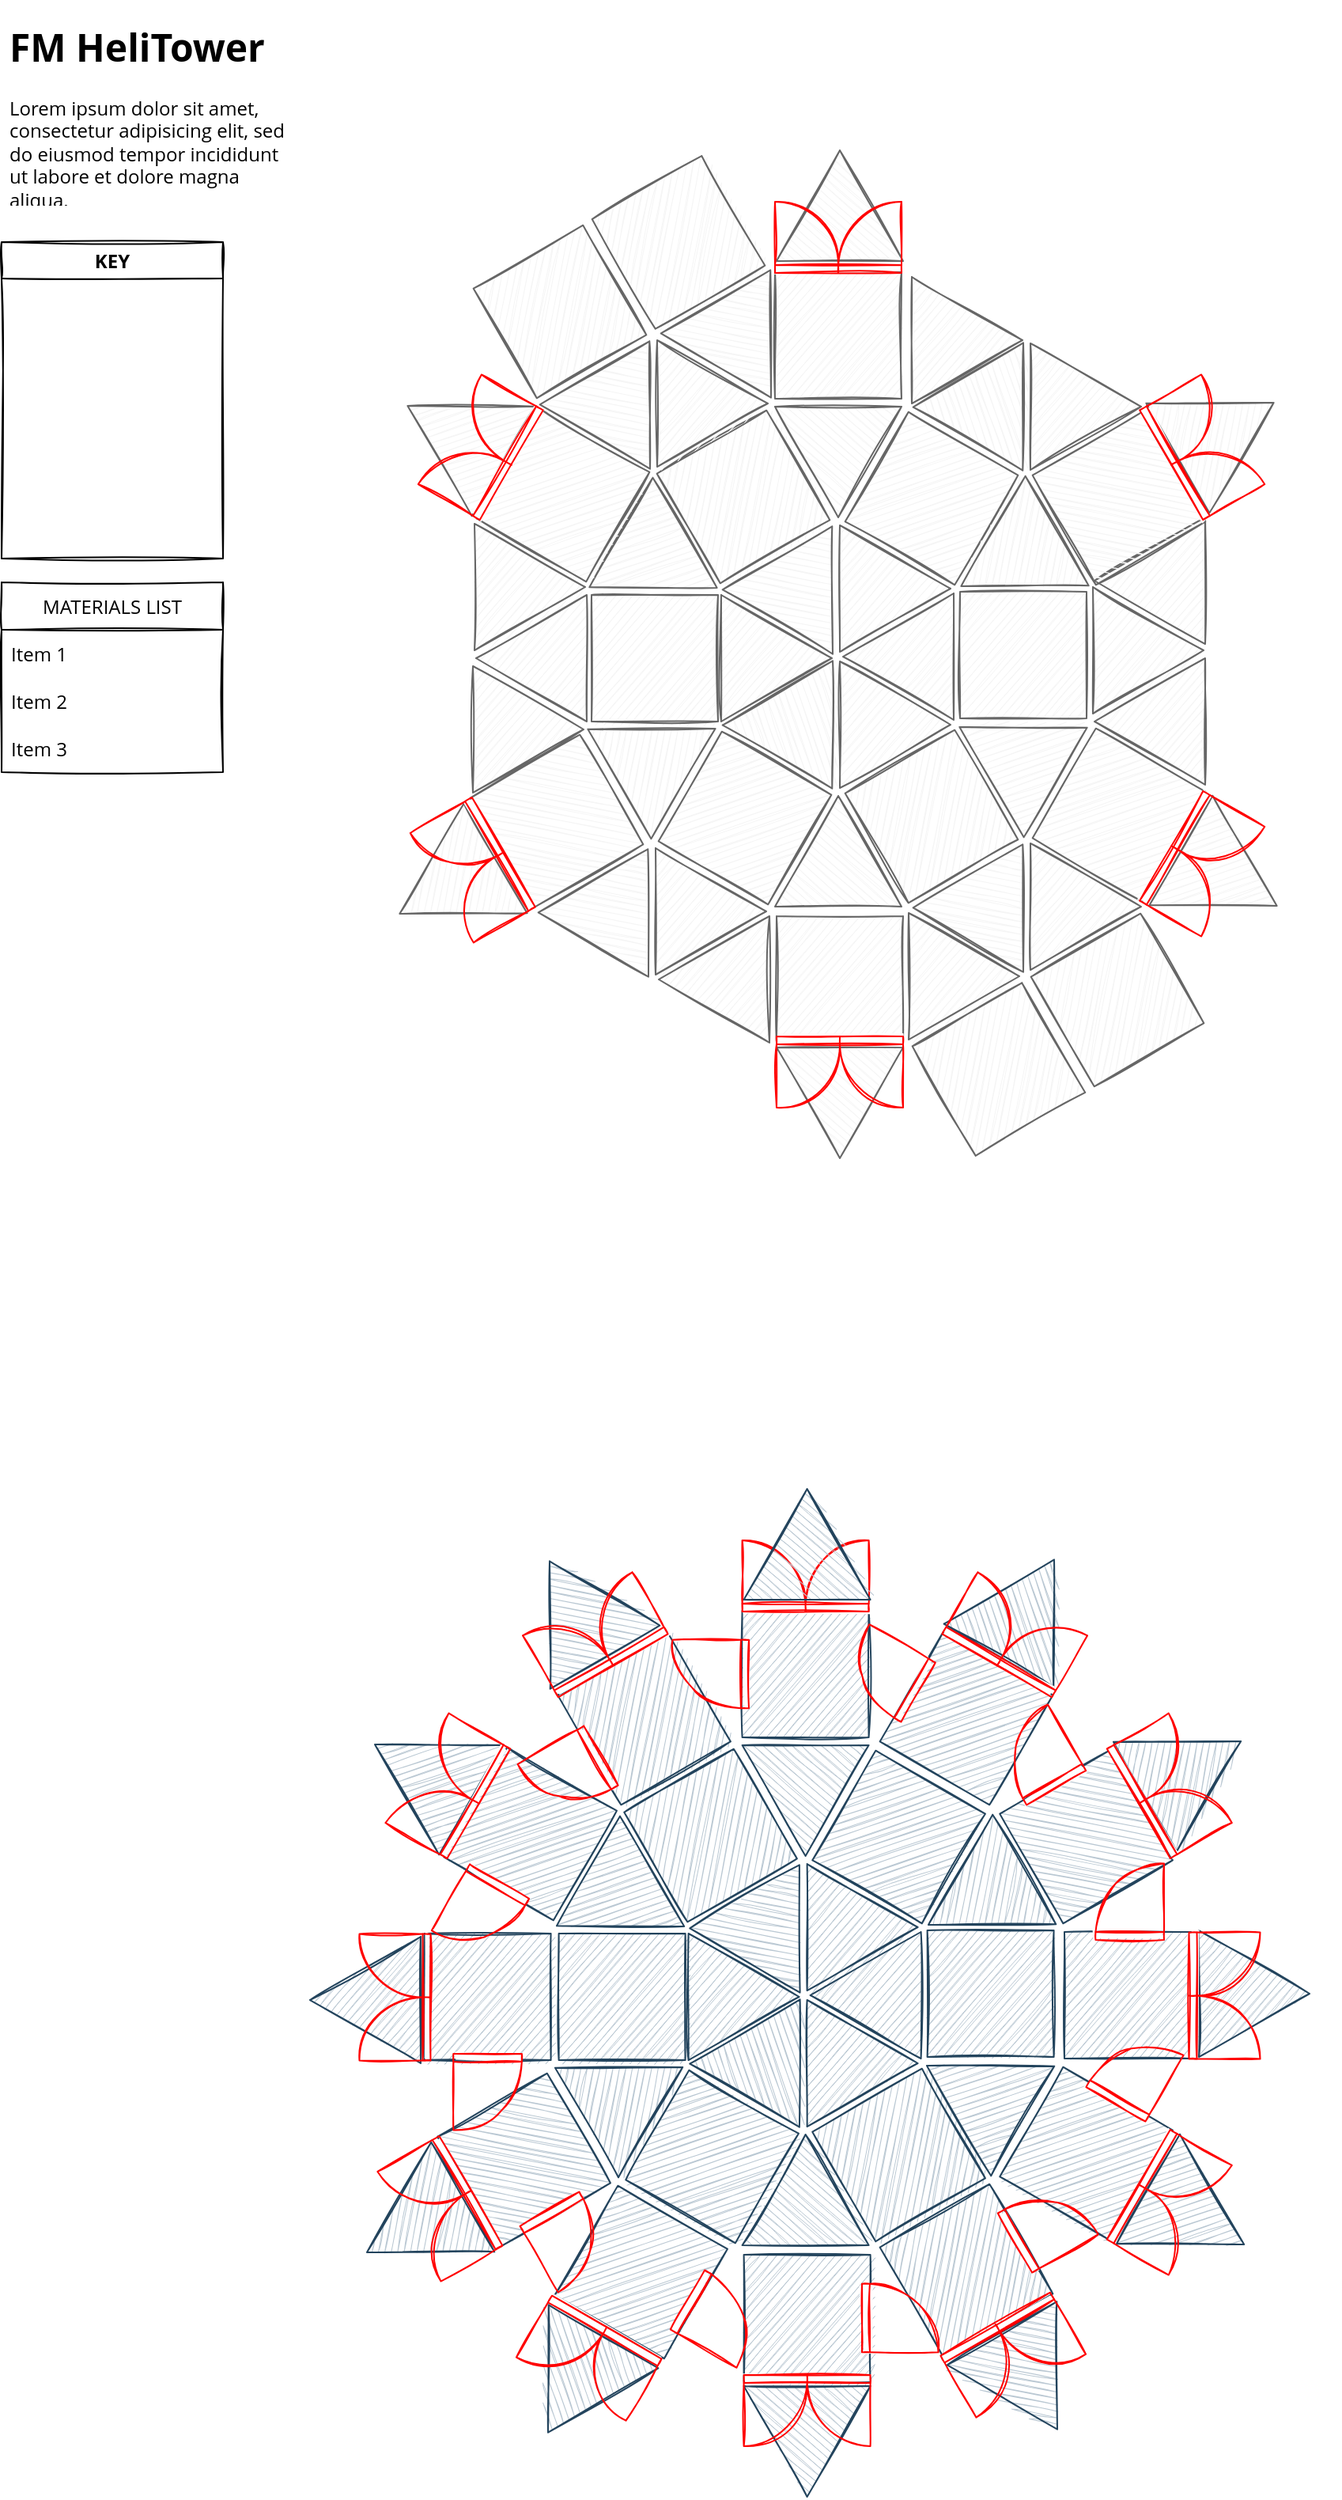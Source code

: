 <mxfile version="15.9.4" type="github">
  <diagram id="TTCX6_-geniZRcMNhM9k" name="Page-1">
    <mxGraphModel dx="1475" dy="827" grid="1" gridSize="10" guides="1" tooltips="1" connect="1" arrows="1" fold="1" page="1" pageScale="1" pageWidth="1100" pageHeight="850" math="0" shadow="0">
      <root>
        <mxCell id="0" />
        <mxCell id="1" parent="0" />
        <mxCell id="VQnZYBjSF4eU1Xg8U7Mv-1" value="" style="whiteSpace=wrap;html=1;aspect=fixed;sketch=1;fillColor=#f5f5f5;strokeColor=#666666;fontColor=#333333;" vertex="1" parent="1">
          <mxGeometry x="393" y="386" width="80" height="80" as="geometry" />
        </mxCell>
        <mxCell id="VQnZYBjSF4eU1Xg8U7Mv-2" value="" style="triangle;whiteSpace=wrap;html=1;sketch=1;fillColor=#f5f5f5;fontColor=#333333;strokeColor=#666666;rotation=60;" vertex="1" parent="1">
          <mxGeometry x="493" y="353" width="70" height="80" as="geometry" />
        </mxCell>
        <mxCell id="VQnZYBjSF4eU1Xg8U7Mv-3" value="" style="triangle;whiteSpace=wrap;html=1;sketch=1;fillColor=#f5f5f5;fontColor=#333333;strokeColor=#666666;rotation=0;" vertex="1" parent="1">
          <mxGeometry x="475" y="386" width="70" height="80" as="geometry" />
        </mxCell>
        <mxCell id="VQnZYBjSF4eU1Xg8U7Mv-4" value="" style="triangle;whiteSpace=wrap;html=1;sketch=1;fillColor=#f5f5f5;fontColor=#333333;strokeColor=#666666;rotation=-60;" vertex="1" parent="1">
          <mxGeometry x="493" y="418" width="70" height="80" as="geometry" />
        </mxCell>
        <mxCell id="VQnZYBjSF4eU1Xg8U7Mv-5" value="" style="triangle;whiteSpace=wrap;html=1;sketch=1;fillColor=#f5f5f5;fontColor=#333333;strokeColor=#666666;rotation=0;" vertex="1" parent="1">
          <mxGeometry x="550" y="428" width="70" height="80" as="geometry" />
        </mxCell>
        <mxCell id="VQnZYBjSF4eU1Xg8U7Mv-6" value="" style="triangle;whiteSpace=wrap;html=1;sketch=1;fillColor=#f5f5f5;fontColor=#333333;strokeColor=#666666;rotation=0;" vertex="1" parent="1">
          <mxGeometry x="550" y="342" width="70" height="80" as="geometry" />
        </mxCell>
        <mxCell id="VQnZYBjSF4eU1Xg8U7Mv-7" value="" style="triangle;whiteSpace=wrap;html=1;sketch=1;fillColor=#f5f5f5;fontColor=#333333;strokeColor=#666666;rotation=-180;" vertex="1" parent="1">
          <mxGeometry x="552" y="385" width="70" height="80" as="geometry" />
        </mxCell>
        <mxCell id="VQnZYBjSF4eU1Xg8U7Mv-8" value="" style="whiteSpace=wrap;html=1;aspect=fixed;sketch=1;fillColor=#f5f5f5;strokeColor=#666666;fontColor=#333333;" vertex="1" parent="1">
          <mxGeometry x="626" y="384" width="80" height="80" as="geometry" />
        </mxCell>
        <mxCell id="VQnZYBjSF4eU1Xg8U7Mv-9" value="" style="whiteSpace=wrap;html=1;aspect=fixed;sketch=1;fillColor=#f5f5f5;strokeColor=#666666;fontColor=#333333;rotation=30;" vertex="1" parent="1">
          <mxGeometry x="450" y="487" width="80" height="80" as="geometry" />
        </mxCell>
        <mxCell id="VQnZYBjSF4eU1Xg8U7Mv-10" value="" style="whiteSpace=wrap;html=1;aspect=fixed;sketch=1;fillColor=#f5f5f5;strokeColor=#666666;fontColor=#333333;rotation=30;" vertex="1" parent="1">
          <mxGeometry x="568" y="285" width="80" height="80" as="geometry" />
        </mxCell>
        <mxCell id="VQnZYBjSF4eU1Xg8U7Mv-11" value="" style="whiteSpace=wrap;html=1;aspect=fixed;sketch=1;fillColor=#f5f5f5;strokeColor=#666666;fontColor=#333333;rotation=-30;" vertex="1" parent="1">
          <mxGeometry x="568" y="486" width="80" height="80" as="geometry" />
        </mxCell>
        <mxCell id="VQnZYBjSF4eU1Xg8U7Mv-12" value="" style="whiteSpace=wrap;html=1;aspect=fixed;sketch=1;fillColor=#f5f5f5;strokeColor=#666666;fontColor=#333333;rotation=-30;" vertex="1" parent="1">
          <mxGeometry x="449" y="284" width="80" height="80" as="geometry" />
        </mxCell>
        <mxCell id="VQnZYBjSF4eU1Xg8U7Mv-13" value="" style="triangle;whiteSpace=wrap;html=1;sketch=1;fillColor=#f5f5f5;fontColor=#333333;strokeColor=#666666;rotation=-90;" vertex="1" parent="1">
          <mxGeometry x="514" y="508" width="70" height="80" as="geometry" />
        </mxCell>
        <mxCell id="VQnZYBjSF4eU1Xg8U7Mv-14" value="" style="triangle;whiteSpace=wrap;html=1;sketch=1;fillColor=#f5f5f5;fontColor=#333333;strokeColor=#666666;rotation=90;" vertex="1" parent="1">
          <mxGeometry x="514" y="262" width="70" height="80" as="geometry" />
        </mxCell>
        <mxCell id="VQnZYBjSF4eU1Xg8U7Mv-15" value="" style="triangle;whiteSpace=wrap;html=1;sketch=1;fillColor=#f5f5f5;fontColor=#333333;strokeColor=#666666;rotation=-150;" vertex="1" parent="1">
          <mxGeometry x="621" y="447" width="70" height="80" as="geometry" />
        </mxCell>
        <mxCell id="VQnZYBjSF4eU1Xg8U7Mv-16" value="" style="triangle;whiteSpace=wrap;html=1;sketch=1;fillColor=#f5f5f5;fontColor=#333333;strokeColor=#666666;rotation=-30;" vertex="1" parent="1">
          <mxGeometry x="406" y="448" width="70" height="80" as="geometry" />
        </mxCell>
        <mxCell id="VQnZYBjSF4eU1Xg8U7Mv-17" value="" style="triangle;whiteSpace=wrap;html=1;sketch=1;fillColor=#f5f5f5;fontColor=#333333;strokeColor=#666666;rotation=30;" vertex="1" parent="1">
          <mxGeometry x="407" y="324" width="70" height="80" as="geometry" />
        </mxCell>
        <mxCell id="VQnZYBjSF4eU1Xg8U7Mv-18" value="" style="triangle;whiteSpace=wrap;html=1;sketch=1;fillColor=#f5f5f5;fontColor=#333333;strokeColor=#666666;rotation=150;" vertex="1" parent="1">
          <mxGeometry x="622" y="323" width="70" height="80" as="geometry" />
        </mxCell>
        <mxCell id="VQnZYBjSF4eU1Xg8U7Mv-19" value="&lt;h1&gt;&lt;font face=&quot;Open Sans&quot;&gt;FM HeliTower&lt;/font&gt;&lt;/h1&gt;&lt;p&gt;&lt;font face=&quot;Open Sans&quot; data-font-src=&quot;https://fonts.googleapis.com/css?family=Open+Sans&quot;&gt;Lorem ipsum dolor sit amet, consectetur adipisicing elit, sed do eiusmod tempor incididunt ut labore et dolore magna aliqua.&lt;/font&gt;&lt;/p&gt;" style="text;html=1;strokeColor=none;fillColor=none;spacing=5;spacingTop=-20;whiteSpace=wrap;overflow=hidden;rounded=0;sketch=1;" vertex="1" parent="1">
          <mxGeometry x="20" y="20" width="190" height="120" as="geometry" />
        </mxCell>
        <mxCell id="VQnZYBjSF4eU1Xg8U7Mv-20" value="" style="triangle;whiteSpace=wrap;html=1;sketch=1;fillColor=#f5f5f5;fontColor=#333333;strokeColor=#666666;rotation=0;" vertex="1" parent="1">
          <mxGeometry x="595.5" y="185" width="70" height="80" as="geometry" />
        </mxCell>
        <mxCell id="VQnZYBjSF4eU1Xg8U7Mv-21" value="" style="triangle;whiteSpace=wrap;html=1;sketch=1;fillColor=#f5f5f5;fontColor=#333333;strokeColor=#666666;rotation=-60;" vertex="1" parent="1">
          <mxGeometry x="613.5" y="217" width="70" height="80" as="geometry" />
        </mxCell>
        <mxCell id="VQnZYBjSF4eU1Xg8U7Mv-22" value="" style="triangle;whiteSpace=wrap;html=1;sketch=1;fillColor=#f5f5f5;fontColor=#333333;strokeColor=#666666;rotation=0;" vertex="1" parent="1">
          <mxGeometry x="670.5" y="227" width="70" height="80" as="geometry" />
        </mxCell>
        <mxCell id="VQnZYBjSF4eU1Xg8U7Mv-23" value="" style="triangle;whiteSpace=wrap;html=1;sketch=1;fillColor=#f5f5f5;fontColor=#333333;strokeColor=#666666;rotation=60;" vertex="1" parent="1">
          <mxGeometry x="376.5" y="557" width="70" height="80" as="geometry" />
        </mxCell>
        <mxCell id="VQnZYBjSF4eU1Xg8U7Mv-24" value="" style="triangle;whiteSpace=wrap;html=1;sketch=1;fillColor=#f5f5f5;fontColor=#333333;strokeColor=#666666;rotation=0;" vertex="1" parent="1">
          <mxGeometry x="433.5" y="546" width="70" height="80" as="geometry" />
        </mxCell>
        <mxCell id="VQnZYBjSF4eU1Xg8U7Mv-25" value="" style="triangle;whiteSpace=wrap;html=1;sketch=1;fillColor=#f5f5f5;fontColor=#333333;strokeColor=#666666;rotation=-180;" vertex="1" parent="1">
          <mxGeometry x="435.5" y="589" width="70" height="80" as="geometry" />
        </mxCell>
        <mxCell id="VQnZYBjSF4eU1Xg8U7Mv-27" value="" style="triangle;whiteSpace=wrap;html=1;sketch=1;fillColor=#f5f5f5;fontColor=#333333;strokeColor=#666666;rotation=0;" vertex="1" parent="1">
          <mxGeometry x="319" y="341" width="70" height="80" as="geometry" />
        </mxCell>
        <mxCell id="VQnZYBjSF4eU1Xg8U7Mv-28" value="" style="triangle;whiteSpace=wrap;html=1;sketch=1;fillColor=#f5f5f5;fontColor=#333333;strokeColor=#666666;rotation=-180;" vertex="1" parent="1">
          <mxGeometry x="320" y="386" width="70" height="80" as="geometry" />
        </mxCell>
        <mxCell id="VQnZYBjSF4eU1Xg8U7Mv-29" value="" style="triangle;whiteSpace=wrap;html=1;sketch=1;fillColor=#f5f5f5;fontColor=#333333;strokeColor=#666666;rotation=0;" vertex="1" parent="1">
          <mxGeometry x="318" y="431" width="70" height="80" as="geometry" />
        </mxCell>
        <mxCell id="VQnZYBjSF4eU1Xg8U7Mv-30" value="" style="triangle;whiteSpace=wrap;html=1;sketch=1;fillColor=#f5f5f5;fontColor=#333333;strokeColor=#666666;rotation=0;" vertex="1" parent="1">
          <mxGeometry x="710" y="381" width="70" height="80" as="geometry" />
        </mxCell>
        <mxCell id="VQnZYBjSF4eU1Xg8U7Mv-31" value="" style="triangle;whiteSpace=wrap;html=1;sketch=1;fillColor=#f5f5f5;fontColor=#333333;strokeColor=#666666;rotation=-180;" vertex="1" parent="1">
          <mxGeometry x="711" y="426" width="70" height="80" as="geometry" />
        </mxCell>
        <mxCell id="VQnZYBjSF4eU1Xg8U7Mv-32" value="" style="triangle;whiteSpace=wrap;html=1;sketch=1;fillColor=#f5f5f5;fontColor=#333333;strokeColor=#666666;rotation=-180;" vertex="1" parent="1">
          <mxGeometry x="711" y="337" width="70" height="80" as="geometry" />
        </mxCell>
        <mxCell id="VQnZYBjSF4eU1Xg8U7Mv-33" value="" style="triangle;whiteSpace=wrap;html=1;sketch=1;fillColor=#f5f5f5;fontColor=#333333;strokeColor=#666666;rotation=60;" vertex="1" parent="1">
          <mxGeometry x="377.5" y="236" width="70" height="80" as="geometry" />
        </mxCell>
        <mxCell id="VQnZYBjSF4eU1Xg8U7Mv-34" value="" style="triangle;whiteSpace=wrap;html=1;sketch=1;fillColor=#f5f5f5;fontColor=#333333;strokeColor=#666666;rotation=0;" vertex="1" parent="1">
          <mxGeometry x="434.5" y="225" width="70" height="80" as="geometry" />
        </mxCell>
        <mxCell id="VQnZYBjSF4eU1Xg8U7Mv-35" value="" style="triangle;whiteSpace=wrap;html=1;sketch=1;fillColor=#f5f5f5;fontColor=#333333;strokeColor=#666666;rotation=60;" vertex="1" parent="1">
          <mxGeometry x="613.5" y="554" width="70" height="80" as="geometry" />
        </mxCell>
        <mxCell id="VQnZYBjSF4eU1Xg8U7Mv-36" value="" style="triangle;whiteSpace=wrap;html=1;sketch=1;fillColor=#f5f5f5;fontColor=#333333;strokeColor=#666666;rotation=0;" vertex="1" parent="1">
          <mxGeometry x="670.5" y="543" width="70" height="80" as="geometry" />
        </mxCell>
        <mxCell id="VQnZYBjSF4eU1Xg8U7Mv-37" value="" style="triangle;whiteSpace=wrap;html=1;sketch=1;fillColor=#f5f5f5;fontColor=#333333;strokeColor=#666666;rotation=0;" vertex="1" parent="1">
          <mxGeometry x="593.5" y="587" width="70" height="80" as="geometry" />
        </mxCell>
        <mxCell id="VQnZYBjSF4eU1Xg8U7Mv-38" value="" style="triangle;whiteSpace=wrap;html=1;sketch=1;fillColor=#f5f5f5;fontColor=#333333;strokeColor=#666666;rotation=60;" vertex="1" parent="1">
          <mxGeometry x="454" y="191" width="70" height="80" as="geometry" />
        </mxCell>
        <mxCell id="VQnZYBjSF4eU1Xg8U7Mv-39" value="" style="whiteSpace=wrap;html=1;aspect=fixed;sketch=1;fillColor=#f5f5f5;strokeColor=#666666;fontColor=#333333;rotation=0;" vertex="1" parent="1">
          <mxGeometry x="510" y="589" width="80" height="80" as="geometry" />
        </mxCell>
        <mxCell id="VQnZYBjSF4eU1Xg8U7Mv-40" value="" style="whiteSpace=wrap;html=1;aspect=fixed;sketch=1;fillColor=#f5f5f5;strokeColor=#666666;fontColor=#333333;rotation=0;" vertex="1" parent="1">
          <mxGeometry x="509" y="182" width="80" height="80" as="geometry" />
        </mxCell>
        <mxCell id="VQnZYBjSF4eU1Xg8U7Mv-41" value="" style="whiteSpace=wrap;html=1;aspect=fixed;sketch=1;fillColor=#f5f5f5;strokeColor=#666666;fontColor=#333333;rotation=30;" vertex="1" parent="1">
          <mxGeometry x="335" y="283" width="80" height="80" as="geometry" />
        </mxCell>
        <mxCell id="VQnZYBjSF4eU1Xg8U7Mv-42" value="" style="whiteSpace=wrap;html=1;aspect=fixed;sketch=1;fillColor=#f5f5f5;strokeColor=#666666;fontColor=#333333;rotation=30;" vertex="1" parent="1">
          <mxGeometry x="686.5" y="485" width="80" height="80" as="geometry" />
        </mxCell>
        <mxCell id="VQnZYBjSF4eU1Xg8U7Mv-43" value="" style="whiteSpace=wrap;html=1;aspect=fixed;sketch=1;fillColor=#f5f5f5;strokeColor=#666666;fontColor=#333333;rotation=60;" vertex="1" parent="1">
          <mxGeometry x="331" y="489" width="80" height="80" as="geometry" />
        </mxCell>
        <mxCell id="VQnZYBjSF4eU1Xg8U7Mv-44" value="" style="whiteSpace=wrap;html=1;aspect=fixed;sketch=1;fillColor=#f5f5f5;strokeColor=#666666;fontColor=#333333;rotation=60;" vertex="1" parent="1">
          <mxGeometry x="686.5" y="285" width="80" height="80" as="geometry" />
        </mxCell>
        <mxCell id="VQnZYBjSF4eU1Xg8U7Mv-45" value="MATERIALS LIST" style="swimlane;fontStyle=0;childLayout=stackLayout;horizontal=1;startSize=30;horizontalStack=0;resizeParent=1;resizeParentMax=0;resizeLast=0;collapsible=1;marginBottom=0;sketch=1;fontFamily=Open Sans;fontSource=https%3A%2F%2Ffonts.googleapis.com%2Fcss%3Ffamily%3DOpen%2BSans;" vertex="1" parent="1">
          <mxGeometry x="20" y="378" width="140" height="120" as="geometry" />
        </mxCell>
        <mxCell id="VQnZYBjSF4eU1Xg8U7Mv-46" value="Item 1" style="text;strokeColor=none;fillColor=none;align=left;verticalAlign=middle;spacingLeft=4;spacingRight=4;overflow=hidden;points=[[0,0.5],[1,0.5]];portConstraint=eastwest;rotatable=0;sketch=1;fontFamily=Open Sans;fontSource=https%3A%2F%2Ffonts.googleapis.com%2Fcss%3Ffamily%3DOpen%2BSans;" vertex="1" parent="VQnZYBjSF4eU1Xg8U7Mv-45">
          <mxGeometry y="30" width="140" height="30" as="geometry" />
        </mxCell>
        <mxCell id="VQnZYBjSF4eU1Xg8U7Mv-47" value="Item 2" style="text;strokeColor=none;fillColor=none;align=left;verticalAlign=middle;spacingLeft=4;spacingRight=4;overflow=hidden;points=[[0,0.5],[1,0.5]];portConstraint=eastwest;rotatable=0;sketch=1;fontFamily=Open Sans;fontSource=https%3A%2F%2Ffonts.googleapis.com%2Fcss%3Ffamily%3DOpen%2BSans;" vertex="1" parent="VQnZYBjSF4eU1Xg8U7Mv-45">
          <mxGeometry y="60" width="140" height="30" as="geometry" />
        </mxCell>
        <mxCell id="VQnZYBjSF4eU1Xg8U7Mv-48" value="Item 3" style="text;strokeColor=none;fillColor=none;align=left;verticalAlign=middle;spacingLeft=4;spacingRight=4;overflow=hidden;points=[[0,0.5],[1,0.5]];portConstraint=eastwest;rotatable=0;sketch=1;fontFamily=Open Sans;fontSource=https%3A%2F%2Ffonts.googleapis.com%2Fcss%3Ffamily%3DOpen%2BSans;" vertex="1" parent="VQnZYBjSF4eU1Xg8U7Mv-45">
          <mxGeometry y="90" width="140" height="30" as="geometry" />
        </mxCell>
        <mxCell id="VQnZYBjSF4eU1Xg8U7Mv-49" value="KEY" style="swimlane;sketch=1;fontFamily=Open Sans;fontSource=https%3A%2F%2Ffonts.googleapis.com%2Fcss%3Ffamily%3DOpen%2BSans;" vertex="1" parent="1">
          <mxGeometry x="20" y="163" width="140" height="200" as="geometry" />
        </mxCell>
        <mxCell id="VQnZYBjSF4eU1Xg8U7Mv-52" value="" style="group" vertex="1" connectable="0" parent="1">
          <mxGeometry x="251.689" y="513.984" width="105.714" height="108.157" as="geometry" />
        </mxCell>
        <mxCell id="VQnZYBjSF4eU1Xg8U7Mv-26" value="" style="triangle;whiteSpace=wrap;html=1;sketch=1;fillColor=#f5f5f5;fontColor=#333333;strokeColor=#666666;rotation=-210;" vertex="1" parent="VQnZYBjSF4eU1Xg8U7Mv-52">
          <mxGeometry x="15.311" y="16.016" width="70" height="80" as="geometry" />
        </mxCell>
        <mxCell id="VQnZYBjSF4eU1Xg8U7Mv-51" value="" style="verticalLabelPosition=bottom;html=1;verticalAlign=top;align=center;shape=mxgraph.floorplan.doorDouble;aspect=fixed;sketch=1;fontFamily=Open Sans;fontSource=https%3A%2F%2Ffonts.googleapis.com%2Fcss%3Ffamily%3DOpen%2BSans;strokeColor=#FF0000;rotation=60;" vertex="1" parent="VQnZYBjSF4eU1Xg8U7Mv-52">
          <mxGeometry x="27.311" y="24.016" width="80" height="42.5" as="geometry" />
        </mxCell>
        <mxCell id="VQnZYBjSF4eU1Xg8U7Mv-53" value="" style="group;rotation=60;" vertex="1" connectable="0" parent="1">
          <mxGeometry x="256.999" y="231.004" width="105.714" height="108.157" as="geometry" />
        </mxCell>
        <mxCell id="VQnZYBjSF4eU1Xg8U7Mv-54" value="" style="triangle;whiteSpace=wrap;html=1;sketch=1;fillColor=#f5f5f5;fontColor=#333333;strokeColor=#666666;rotation=-150;" vertex="1" parent="VQnZYBjSF4eU1Xg8U7Mv-53">
          <mxGeometry x="15" y="13" width="70" height="80" as="geometry" />
        </mxCell>
        <mxCell id="VQnZYBjSF4eU1Xg8U7Mv-55" value="" style="verticalLabelPosition=bottom;html=1;verticalAlign=top;align=center;shape=mxgraph.floorplan.doorDouble;aspect=fixed;sketch=1;fontFamily=Open Sans;fontSource=https%3A%2F%2Ffonts.googleapis.com%2Fcss%3Ffamily%3DOpen%2BSans;strokeColor=#FF0000;rotation=120;" vertex="1" parent="VQnZYBjSF4eU1Xg8U7Mv-53">
          <mxGeometry x="27" y="41" width="80" height="42.5" as="geometry" />
        </mxCell>
        <mxCell id="VQnZYBjSF4eU1Xg8U7Mv-56" value="" style="group;rotation=-120;" vertex="1" connectable="0" parent="1">
          <mxGeometry x="739.999" y="510.004" width="105.714" height="108.157" as="geometry" />
        </mxCell>
        <mxCell id="VQnZYBjSF4eU1Xg8U7Mv-57" value="" style="triangle;whiteSpace=wrap;html=1;sketch=1;fillColor=#f5f5f5;fontColor=#333333;strokeColor=#666666;rotation=-330;" vertex="1" parent="VQnZYBjSF4eU1Xg8U7Mv-56">
          <mxGeometry x="21" y="15" width="70" height="80" as="geometry" />
        </mxCell>
        <mxCell id="VQnZYBjSF4eU1Xg8U7Mv-58" value="" style="verticalLabelPosition=bottom;html=1;verticalAlign=top;align=center;shape=mxgraph.floorplan.doorDouble;aspect=fixed;sketch=1;fontFamily=Open Sans;fontSource=https%3A%2F%2Ffonts.googleapis.com%2Fcss%3Ffamily%3DOpen%2BSans;strokeColor=#FF0000;rotation=-60;" vertex="1" parent="VQnZYBjSF4eU1Xg8U7Mv-56">
          <mxGeometry x="-2" y="24" width="80" height="42.5" as="geometry" />
        </mxCell>
        <mxCell id="VQnZYBjSF4eU1Xg8U7Mv-62" value="" style="group;rotation=-60;" vertex="1" connectable="0" parent="1">
          <mxGeometry x="496.999" y="650.004" width="105.714" height="108.157" as="geometry" />
        </mxCell>
        <mxCell id="VQnZYBjSF4eU1Xg8U7Mv-63" value="" style="triangle;whiteSpace=wrap;html=1;sketch=1;fillColor=#f5f5f5;fontColor=#333333;strokeColor=#666666;rotation=-270;" vertex="1" parent="VQnZYBjSF4eU1Xg8U7Mv-62">
          <mxGeometry x="18" y="17" width="70" height="80" as="geometry" />
        </mxCell>
        <mxCell id="VQnZYBjSF4eU1Xg8U7Mv-64" value="" style="verticalLabelPosition=bottom;html=1;verticalAlign=top;align=center;shape=mxgraph.floorplan.doorDouble;aspect=fixed;sketch=1;fontFamily=Open Sans;fontSource=https%3A%2F%2Ffonts.googleapis.com%2Fcss%3Ffamily%3DOpen%2BSans;strokeColor=#FF0000;rotation=0;" vertex="1" parent="VQnZYBjSF4eU1Xg8U7Mv-62">
          <mxGeometry x="13" y="15" width="80" height="42.5" as="geometry" />
        </mxCell>
        <mxCell id="VQnZYBjSF4eU1Xg8U7Mv-65" value="" style="group;rotation=120;" vertex="1" connectable="0" parent="1">
          <mxGeometry x="496.999" y="90.004" width="105.714" height="108.157" as="geometry" />
        </mxCell>
        <mxCell id="VQnZYBjSF4eU1Xg8U7Mv-66" value="" style="triangle;whiteSpace=wrap;html=1;sketch=1;fillColor=#f5f5f5;fontColor=#333333;strokeColor=#666666;rotation=-90;" vertex="1" parent="VQnZYBjSF4eU1Xg8U7Mv-65">
          <mxGeometry x="18" y="10" width="70" height="80" as="geometry" />
        </mxCell>
        <mxCell id="VQnZYBjSF4eU1Xg8U7Mv-67" value="" style="verticalLabelPosition=bottom;html=1;verticalAlign=top;align=center;shape=mxgraph.floorplan.doorDouble;aspect=fixed;sketch=1;fontFamily=Open Sans;fontSource=https%3A%2F%2Ffonts.googleapis.com%2Fcss%3Ffamily%3DOpen%2BSans;strokeColor=#FF0000;rotation=180;" vertex="1" parent="VQnZYBjSF4eU1Xg8U7Mv-65">
          <mxGeometry x="12" y="50" width="80" height="42.5" as="geometry" />
        </mxCell>
        <mxCell id="VQnZYBjSF4eU1Xg8U7Mv-68" value="" style="group;rotation=-180;" vertex="1" connectable="0" parent="1">
          <mxGeometry x="739.999" y="230.004" width="105.714" height="108.157" as="geometry" />
        </mxCell>
        <mxCell id="VQnZYBjSF4eU1Xg8U7Mv-69" value="" style="triangle;whiteSpace=wrap;html=1;sketch=1;fillColor=#f5f5f5;fontColor=#333333;strokeColor=#666666;rotation=-390;" vertex="1" parent="VQnZYBjSF4eU1Xg8U7Mv-68">
          <mxGeometry x="19" y="12" width="70" height="80" as="geometry" />
        </mxCell>
        <mxCell id="VQnZYBjSF4eU1Xg8U7Mv-70" value="" style="verticalLabelPosition=bottom;html=1;verticalAlign=top;align=center;shape=mxgraph.floorplan.doorDouble;aspect=fixed;sketch=1;fontFamily=Open Sans;fontSource=https%3A%2F%2Ffonts.googleapis.com%2Fcss%3Ffamily%3DOpen%2BSans;strokeColor=#FF0000;rotation=-120;" vertex="1" parent="VQnZYBjSF4eU1Xg8U7Mv-68">
          <mxGeometry x="-2" y="42" width="80" height="42.5" as="geometry" />
        </mxCell>
        <mxCell id="VQnZYBjSF4eU1Xg8U7Mv-71" value="" style="whiteSpace=wrap;html=1;aspect=fixed;sketch=1;fillColor=#f5f5f5;strokeColor=#666666;fontColor=#333333;rotation=-30;" vertex="1" parent="1">
          <mxGeometry x="333" y="167" width="80" height="80" as="geometry" />
        </mxCell>
        <mxCell id="VQnZYBjSF4eU1Xg8U7Mv-72" value="" style="whiteSpace=wrap;html=1;aspect=fixed;sketch=1;fillColor=#f5f5f5;strokeColor=#666666;fontColor=#333333;rotation=-30;" vertex="1" parent="1">
          <mxGeometry x="408" y="123.16" width="80" height="80" as="geometry" />
        </mxCell>
        <mxCell id="VQnZYBjSF4eU1Xg8U7Mv-73" value="" style="whiteSpace=wrap;html=1;aspect=fixed;sketch=1;fillColor=#f5f5f5;strokeColor=#666666;fontColor=#333333;rotation=-30;" vertex="1" parent="1">
          <mxGeometry x="610.5" y="645.84" width="80" height="80" as="geometry" />
        </mxCell>
        <mxCell id="VQnZYBjSF4eU1Xg8U7Mv-74" value="" style="whiteSpace=wrap;html=1;aspect=fixed;sketch=1;fillColor=#f5f5f5;strokeColor=#666666;fontColor=#333333;rotation=-30;" vertex="1" parent="1">
          <mxGeometry x="685.5" y="602" width="80" height="80" as="geometry" />
        </mxCell>
        <mxCell id="VQnZYBjSF4eU1Xg8U7Mv-75" value="" style="whiteSpace=wrap;html=1;aspect=fixed;sketch=1;fillColor=#bac8d3;strokeColor=#23445d;" vertex="1" parent="1">
          <mxGeometry x="372.3" y="1232" width="80" height="80" as="geometry" />
        </mxCell>
        <mxCell id="VQnZYBjSF4eU1Xg8U7Mv-76" value="" style="triangle;whiteSpace=wrap;html=1;sketch=1;fillColor=#bac8d3;rotation=60;strokeColor=#23445d;" vertex="1" parent="1">
          <mxGeometry x="472.3" y="1199" width="70" height="80" as="geometry" />
        </mxCell>
        <mxCell id="VQnZYBjSF4eU1Xg8U7Mv-77" value="" style="triangle;whiteSpace=wrap;html=1;sketch=1;fillColor=#bac8d3;rotation=0;strokeColor=#23445d;" vertex="1" parent="1">
          <mxGeometry x="454.3" y="1232" width="70" height="80" as="geometry" />
        </mxCell>
        <mxCell id="VQnZYBjSF4eU1Xg8U7Mv-78" value="" style="triangle;whiteSpace=wrap;html=1;sketch=1;fillColor=#bac8d3;rotation=-60;strokeColor=#23445d;" vertex="1" parent="1">
          <mxGeometry x="472.3" y="1264" width="70" height="80" as="geometry" />
        </mxCell>
        <mxCell id="VQnZYBjSF4eU1Xg8U7Mv-79" value="" style="triangle;whiteSpace=wrap;html=1;sketch=1;fillColor=#bac8d3;strokeColor=#23445d;rotation=0;" vertex="1" parent="1">
          <mxGeometry x="529.3" y="1274" width="70" height="80" as="geometry" />
        </mxCell>
        <mxCell id="VQnZYBjSF4eU1Xg8U7Mv-80" value="" style="triangle;whiteSpace=wrap;html=1;sketch=1;fillColor=#bac8d3;rotation=0;strokeColor=#23445d;" vertex="1" parent="1">
          <mxGeometry x="529.3" y="1188" width="70" height="80" as="geometry" />
        </mxCell>
        <mxCell id="VQnZYBjSF4eU1Xg8U7Mv-81" value="" style="triangle;whiteSpace=wrap;html=1;sketch=1;fillColor=#bac8d3;strokeColor=#23445d;rotation=-180;" vertex="1" parent="1">
          <mxGeometry x="531.3" y="1231" width="70" height="80" as="geometry" />
        </mxCell>
        <mxCell id="VQnZYBjSF4eU1Xg8U7Mv-82" value="" style="whiteSpace=wrap;html=1;aspect=fixed;sketch=1;fillColor=#bac8d3;strokeColor=#23445d;" vertex="1" parent="1">
          <mxGeometry x="605.3" y="1230" width="80" height="80" as="geometry" />
        </mxCell>
        <mxCell id="VQnZYBjSF4eU1Xg8U7Mv-83" value="" style="whiteSpace=wrap;html=1;aspect=fixed;sketch=1;fillColor=#bac8d3;rotation=30;strokeColor=#23445d;" vertex="1" parent="1">
          <mxGeometry x="429.3" y="1333" width="80" height="80" as="geometry" />
        </mxCell>
        <mxCell id="VQnZYBjSF4eU1Xg8U7Mv-84" value="" style="whiteSpace=wrap;html=1;aspect=fixed;sketch=1;fillColor=#bac8d3;rotation=30;strokeColor=#23445d;" vertex="1" parent="1">
          <mxGeometry x="547.3" y="1131" width="80" height="80" as="geometry" />
        </mxCell>
        <mxCell id="VQnZYBjSF4eU1Xg8U7Mv-85" value="" style="whiteSpace=wrap;html=1;aspect=fixed;sketch=1;fillColor=#bac8d3;rotation=-30;strokeColor=#23445d;" vertex="1" parent="1">
          <mxGeometry x="547.3" y="1332" width="80" height="80" as="geometry" />
        </mxCell>
        <mxCell id="VQnZYBjSF4eU1Xg8U7Mv-86" value="" style="whiteSpace=wrap;html=1;aspect=fixed;sketch=1;fillColor=#bac8d3;rotation=-30;strokeColor=#23445d;" vertex="1" parent="1">
          <mxGeometry x="428.3" y="1130" width="80" height="80" as="geometry" />
        </mxCell>
        <mxCell id="VQnZYBjSF4eU1Xg8U7Mv-87" value="" style="triangle;whiteSpace=wrap;html=1;sketch=1;fillColor=#bac8d3;rotation=-90;strokeColor=#23445d;" vertex="1" parent="1">
          <mxGeometry x="493.3" y="1354" width="70" height="80" as="geometry" />
        </mxCell>
        <mxCell id="VQnZYBjSF4eU1Xg8U7Mv-88" value="" style="triangle;whiteSpace=wrap;html=1;sketch=1;fillColor=#bac8d3;rotation=90;strokeColor=#23445d;" vertex="1" parent="1">
          <mxGeometry x="493.3" y="1108" width="70" height="80" as="geometry" />
        </mxCell>
        <mxCell id="VQnZYBjSF4eU1Xg8U7Mv-89" value="" style="triangle;whiteSpace=wrap;html=1;sketch=1;fillColor=#bac8d3;rotation=-150;strokeColor=#23445d;" vertex="1" parent="1">
          <mxGeometry x="600.3" y="1293" width="70" height="80" as="geometry" />
        </mxCell>
        <mxCell id="VQnZYBjSF4eU1Xg8U7Mv-90" value="" style="triangle;whiteSpace=wrap;html=1;sketch=1;fillColor=#bac8d3;rotation=-30;strokeColor=#23445d;" vertex="1" parent="1">
          <mxGeometry x="385.3" y="1294" width="70" height="80" as="geometry" />
        </mxCell>
        <mxCell id="VQnZYBjSF4eU1Xg8U7Mv-91" value="" style="triangle;whiteSpace=wrap;html=1;sketch=1;fillColor=#bac8d3;rotation=30;strokeColor=#23445d;" vertex="1" parent="1">
          <mxGeometry x="386.3" y="1170" width="70" height="80" as="geometry" />
        </mxCell>
        <mxCell id="VQnZYBjSF4eU1Xg8U7Mv-92" value="" style="triangle;whiteSpace=wrap;html=1;sketch=1;fillColor=#bac8d3;rotation=150;strokeColor=#23445d;" vertex="1" parent="1">
          <mxGeometry x="601.3" y="1169" width="70" height="80" as="geometry" />
        </mxCell>
        <mxCell id="VQnZYBjSF4eU1Xg8U7Mv-111" value="" style="whiteSpace=wrap;html=1;aspect=fixed;sketch=1;fillColor=#bac8d3;rotation=0;strokeColor=#23445d;" vertex="1" parent="1">
          <mxGeometry x="489.3" y="1435" width="80" height="80" as="geometry" />
        </mxCell>
        <mxCell id="VQnZYBjSF4eU1Xg8U7Mv-112" value="" style="whiteSpace=wrap;html=1;aspect=fixed;sketch=1;fillColor=#bac8d3;rotation=0;strokeColor=#23445d;" vertex="1" parent="1">
          <mxGeometry x="488.3" y="1028" width="80" height="80" as="geometry" />
        </mxCell>
        <mxCell id="VQnZYBjSF4eU1Xg8U7Mv-113" value="" style="whiteSpace=wrap;html=1;aspect=fixed;sketch=1;fillColor=#bac8d3;rotation=30;strokeColor=#23445d;" vertex="1" parent="1">
          <mxGeometry x="314.3" y="1129" width="80" height="80" as="geometry" />
        </mxCell>
        <mxCell id="VQnZYBjSF4eU1Xg8U7Mv-114" value="" style="whiteSpace=wrap;html=1;aspect=fixed;sketch=1;fillColor=#bac8d3;rotation=30;strokeColor=#23445d;" vertex="1" parent="1">
          <mxGeometry x="665.8" y="1331" width="80" height="80" as="geometry" />
        </mxCell>
        <mxCell id="VQnZYBjSF4eU1Xg8U7Mv-115" value="" style="whiteSpace=wrap;html=1;aspect=fixed;sketch=1;fillColor=#bac8d3;rotation=60;strokeColor=#23445d;" vertex="1" parent="1">
          <mxGeometry x="310.3" y="1335" width="80" height="80" as="geometry" />
        </mxCell>
        <mxCell id="VQnZYBjSF4eU1Xg8U7Mv-116" value="" style="whiteSpace=wrap;html=1;aspect=fixed;sketch=1;fillColor=#bac8d3;rotation=60;strokeColor=#23445d;" vertex="1" parent="1">
          <mxGeometry x="665.8" y="1131" width="80" height="80" as="geometry" />
        </mxCell>
        <mxCell id="VQnZYBjSF4eU1Xg8U7Mv-130" value="" style="verticalLabelPosition=bottom;html=1;verticalAlign=top;align=center;shape=mxgraph.floorplan.doorDouble;aspect=fixed;sketch=1;fontFamily=Open Sans;fontSource=https%3A%2F%2Ffonts.googleapis.com%2Fcss%3Ffamily%3DOpen%2BSans;strokeColor=#FF0000;rotation=180;" vertex="1" parent="1">
          <mxGeometry x="488.299" y="986.004" width="80" height="42.5" as="geometry" />
        </mxCell>
        <mxCell id="VQnZYBjSF4eU1Xg8U7Mv-136" value="" style="whiteSpace=wrap;html=1;aspect=fixed;sketch=1;fillColor=#bac8d3;rotation=-30;strokeColor=#23445d;" vertex="1" parent="1">
          <mxGeometry x="590" y="1405" width="80" height="80" as="geometry" />
        </mxCell>
        <mxCell id="VQnZYBjSF4eU1Xg8U7Mv-137" value="" style="whiteSpace=wrap;html=1;aspect=fixed;sketch=1;fillColor=#bac8d3;rotation=-30;strokeColor=#23445d;" vertex="1" parent="1">
          <mxGeometry x="386.3" y="1056" width="80" height="80" as="geometry" />
        </mxCell>
        <mxCell id="VQnZYBjSF4eU1Xg8U7Mv-138" value="" style="whiteSpace=wrap;html=1;aspect=fixed;sketch=1;fillColor=#bac8d3;rotation=30;strokeColor=#23445d;" vertex="1" parent="1">
          <mxGeometry x="384.3" y="1406" width="80" height="80" as="geometry" />
        </mxCell>
        <mxCell id="VQnZYBjSF4eU1Xg8U7Mv-139" value="" style="whiteSpace=wrap;html=1;aspect=fixed;sketch=1;fillColor=#bac8d3;rotation=30;strokeColor=#23445d;" vertex="1" parent="1">
          <mxGeometry x="590" y="1056" width="80" height="80" as="geometry" />
        </mxCell>
        <mxCell id="VQnZYBjSF4eU1Xg8U7Mv-140" value="" style="whiteSpace=wrap;html=1;aspect=fixed;sketch=1;fillColor=#bac8d3;strokeColor=#23445d;" vertex="1" parent="1">
          <mxGeometry x="287.3" y="1232" width="80" height="80" as="geometry" />
        </mxCell>
        <mxCell id="VQnZYBjSF4eU1Xg8U7Mv-141" value="" style="whiteSpace=wrap;html=1;aspect=fixed;sketch=1;fillColor=#bac8d3;strokeColor=#23445d;" vertex="1" parent="1">
          <mxGeometry x="692" y="1231" width="80" height="80" as="geometry" />
        </mxCell>
        <mxCell id="VQnZYBjSF4eU1Xg8U7Mv-145" value="" style="verticalLabelPosition=bottom;html=1;verticalAlign=top;align=center;shape=mxgraph.floorplan.doorLeft;aspect=fixed;sketch=1;fontFamily=Open Sans;fontSource=https%3A%2F%2Ffonts.googleapis.com%2Fcss%3Ffamily%3DOpen%2BSans;strokeColor=#FF0000;" vertex="1" parent="1">
          <mxGeometry x="305.65" y="1308" width="43.29" height="46" as="geometry" />
        </mxCell>
        <mxCell id="VQnZYBjSF4eU1Xg8U7Mv-147" value="" style="verticalLabelPosition=bottom;html=1;verticalAlign=top;align=center;shape=mxgraph.floorplan.doorLeft;aspect=fixed;sketch=1;fontFamily=Open Sans;fontSource=https%3A%2F%2Ffonts.googleapis.com%2Fcss%3Ffamily%3DOpen%2BSans;strokeColor=#FF0000;rotation=30;" vertex="1" parent="1">
          <mxGeometry x="301.65" y="1196" width="43.29" height="46" as="geometry" />
        </mxCell>
        <mxCell id="VQnZYBjSF4eU1Xg8U7Mv-148" value="" style="verticalLabelPosition=bottom;html=1;verticalAlign=top;align=center;shape=mxgraph.floorplan.doorLeft;aspect=fixed;sketch=1;fontFamily=Open Sans;fontSource=https%3A%2F%2Ffonts.googleapis.com%2Fcss%3Ffamily%3DOpen%2BSans;strokeColor=#FF0000;rotation=60;" vertex="1" parent="1">
          <mxGeometry x="357.4" y="1108.08" width="43.29" height="46" as="geometry" />
        </mxCell>
        <mxCell id="VQnZYBjSF4eU1Xg8U7Mv-149" value="" style="verticalLabelPosition=bottom;html=1;verticalAlign=top;align=center;shape=mxgraph.floorplan.doorLeft;aspect=fixed;sketch=1;fontFamily=Open Sans;fontSource=https%3A%2F%2Ffonts.googleapis.com%2Fcss%3Ffamily%3DOpen%2BSans;strokeColor=#FF0000;rotation=90;" vertex="1" parent="1">
          <mxGeometry x="447.85" y="1045" width="43.29" height="46" as="geometry" />
        </mxCell>
        <mxCell id="VQnZYBjSF4eU1Xg8U7Mv-165" value="" style="verticalLabelPosition=bottom;html=1;verticalAlign=top;align=center;shape=mxgraph.floorplan.doorLeft;aspect=fixed;sketch=1;fontFamily=Open Sans;fontSource=https%3A%2F%2Ffonts.googleapis.com%2Fcss%3Ffamily%3DOpen%2BSans;strokeColor=#FF0000;rotation=-30;" vertex="1" parent="1">
          <mxGeometry x="356.4" y="1403" width="43.29" height="46" as="geometry" />
        </mxCell>
        <mxCell id="VQnZYBjSF4eU1Xg8U7Mv-166" value="" style="verticalLabelPosition=bottom;html=1;verticalAlign=top;align=center;shape=mxgraph.floorplan.doorLeft;aspect=fixed;sketch=1;fontFamily=Open Sans;fontSource=https%3A%2F%2Ffonts.googleapis.com%2Fcss%3Ffamily%3DOpen%2BSans;strokeColor=#FF0000;rotation=-60;" vertex="1" parent="1">
          <mxGeometry x="452.01" y="1452" width="43.29" height="46" as="geometry" />
        </mxCell>
        <mxCell id="VQnZYBjSF4eU1Xg8U7Mv-167" value="" style="verticalLabelPosition=bottom;html=1;verticalAlign=top;align=center;shape=mxgraph.floorplan.doorLeft;aspect=fixed;sketch=1;fontFamily=Open Sans;fontSource=https%3A%2F%2Ffonts.googleapis.com%2Fcss%3Ffamily%3DOpen%2BSans;strokeColor=#FF0000;rotation=-90;" vertex="1" parent="1">
          <mxGeometry x="565.35" y="1452" width="43.29" height="46" as="geometry" />
        </mxCell>
        <mxCell id="VQnZYBjSF4eU1Xg8U7Mv-168" value="" style="verticalLabelPosition=bottom;html=1;verticalAlign=top;align=center;shape=mxgraph.floorplan.doorLeft;aspect=fixed;sketch=1;fontFamily=Open Sans;fontSource=https%3A%2F%2Ffonts.googleapis.com%2Fcss%3Ffamily%3DOpen%2BSans;strokeColor=#FF0000;rotation=-120;" vertex="1" parent="1">
          <mxGeometry x="659" y="1393" width="43.29" height="46" as="geometry" />
        </mxCell>
        <mxCell id="VQnZYBjSF4eU1Xg8U7Mv-169" value="" style="verticalLabelPosition=bottom;html=1;verticalAlign=top;align=center;shape=mxgraph.floorplan.doorLeft;aspect=fixed;sketch=1;fontFamily=Open Sans;fontSource=https%3A%2F%2Ffonts.googleapis.com%2Fcss%3Ffamily%3DOpen%2BSans;strokeColor=#FF0000;rotation=120;" vertex="1" parent="1">
          <mxGeometry x="558.01" y="1045" width="43.29" height="46" as="geometry" />
        </mxCell>
        <mxCell id="VQnZYBjSF4eU1Xg8U7Mv-170" value="" style="verticalLabelPosition=bottom;html=1;verticalAlign=top;align=center;shape=mxgraph.floorplan.doorLeft;aspect=fixed;sketch=1;fontFamily=Open Sans;fontSource=https%3A%2F%2Ffonts.googleapis.com%2Fcss%3Ffamily%3DOpen%2BSans;strokeColor=#FF0000;rotation=-210;" vertex="1" parent="1">
          <mxGeometry x="653.71" y="1097" width="43.29" height="46" as="geometry" />
        </mxCell>
        <mxCell id="VQnZYBjSF4eU1Xg8U7Mv-171" value="" style="verticalLabelPosition=bottom;html=1;verticalAlign=top;align=center;shape=mxgraph.floorplan.doorLeft;aspect=fixed;sketch=1;fontFamily=Open Sans;fontSource=https%3A%2F%2Ffonts.googleapis.com%2Fcss%3Ffamily%3DOpen%2BSans;strokeColor=#FF0000;rotation=-180;" vertex="1" parent="1">
          <mxGeometry x="711.71" y="1190" width="43.29" height="46" as="geometry" />
        </mxCell>
        <mxCell id="VQnZYBjSF4eU1Xg8U7Mv-172" value="" style="verticalLabelPosition=bottom;html=1;verticalAlign=top;align=center;shape=mxgraph.floorplan.doorLeft;aspect=fixed;sketch=1;fontFamily=Open Sans;fontSource=https%3A%2F%2Ffonts.googleapis.com%2Fcss%3Ffamily%3DOpen%2BSans;strokeColor=#FF0000;rotation=-150;" vertex="1" parent="1">
          <mxGeometry x="714.3" y="1297" width="43.29" height="46" as="geometry" />
        </mxCell>
        <mxCell id="VQnZYBjSF4eU1Xg8U7Mv-129" value="" style="triangle;whiteSpace=wrap;html=1;sketch=1;fillColor=#bac8d3;strokeColor=#23445d;rotation=-90;" vertex="1" parent="1">
          <mxGeometry x="494.299" y="946.004" width="70" height="80" as="geometry" />
        </mxCell>
        <mxCell id="VQnZYBjSF4eU1Xg8U7Mv-124" value="" style="triangle;whiteSpace=wrap;html=1;sketch=1;fillColor=#bac8d3;strokeColor=#23445d;rotation=-330;" vertex="1" parent="1">
          <mxGeometry x="740.299" y="1371.004" width="70" height="80" as="geometry" />
        </mxCell>
        <mxCell id="VQnZYBjSF4eU1Xg8U7Mv-125" value="" style="verticalLabelPosition=bottom;html=1;verticalAlign=top;align=center;shape=mxgraph.floorplan.doorDouble;aspect=fixed;sketch=1;fontFamily=Open Sans;fontSource=https%3A%2F%2Ffonts.googleapis.com%2Fcss%3Ffamily%3DOpen%2BSans;strokeColor=#FF0000;rotation=-60;" vertex="1" parent="1">
          <mxGeometry x="717.299" y="1380.004" width="80" height="42.5" as="geometry" />
        </mxCell>
        <mxCell id="VQnZYBjSF4eU1Xg8U7Mv-143" value="" style="triangle;whiteSpace=wrap;html=1;sketch=1;fillColor=#bac8d3;strokeColor=#23445d;rotation=-360;" vertex="1" parent="1">
          <mxGeometry x="776.999" y="1230.004" width="70" height="80" as="geometry" />
        </mxCell>
        <mxCell id="VQnZYBjSF4eU1Xg8U7Mv-144" value="" style="verticalLabelPosition=bottom;html=1;verticalAlign=top;align=center;shape=mxgraph.floorplan.doorDouble;aspect=fixed;sketch=1;fontFamily=Open Sans;fontSource=https%3A%2F%2Ffonts.googleapis.com%2Fcss%3Ffamily%3DOpen%2BSans;strokeColor=#FF0000;rotation=-90;" vertex="1" parent="1">
          <mxGeometry x="751.999" y="1250.004" width="80" height="42.5" as="geometry" />
        </mxCell>
        <mxCell id="VQnZYBjSF4eU1Xg8U7Mv-132" value="" style="triangle;whiteSpace=wrap;html=1;sketch=1;fillColor=#bac8d3;strokeColor=#23445d;rotation=-390;" vertex="1" parent="1">
          <mxGeometry x="738.299" y="1088.004" width="70" height="80" as="geometry" />
        </mxCell>
        <mxCell id="VQnZYBjSF4eU1Xg8U7Mv-133" value="" style="verticalLabelPosition=bottom;html=1;verticalAlign=top;align=center;shape=mxgraph.floorplan.doorDouble;aspect=fixed;sketch=1;fontFamily=Open Sans;fontSource=https%3A%2F%2Ffonts.googleapis.com%2Fcss%3Ffamily%3DOpen%2BSans;strokeColor=#FF0000;rotation=-120;" vertex="1" parent="1">
          <mxGeometry x="717.299" y="1118.004" width="80" height="42.5" as="geometry" />
        </mxCell>
        <mxCell id="VQnZYBjSF4eU1Xg8U7Mv-160" value="" style="triangle;whiteSpace=wrap;html=1;sketch=1;fillColor=#bac8d3;strokeColor=#23445d;rotation=-420;" vertex="1" parent="1">
          <mxGeometry x="632.999" y="986.004" width="70" height="80" as="geometry" />
        </mxCell>
        <mxCell id="VQnZYBjSF4eU1Xg8U7Mv-161" value="" style="verticalLabelPosition=bottom;html=1;verticalAlign=top;align=center;shape=mxgraph.floorplan.doorDouble;aspect=fixed;sketch=1;fontFamily=Open Sans;fontSource=https%3A%2F%2Ffonts.googleapis.com%2Fcss%3Ffamily%3DOpen%2BSans;strokeColor=#FF0000;rotation=-150;" vertex="1" parent="1">
          <mxGeometry x="619.999" y="1023.004" width="80" height="42.5" as="geometry" />
        </mxCell>
        <mxCell id="VQnZYBjSF4eU1Xg8U7Mv-163" value="" style="triangle;whiteSpace=wrap;html=1;sketch=1;fillColor=#bac8d3;strokeColor=#23445d;rotation=-120;" vertex="1" parent="1">
          <mxGeometry x="348.999" y="987.004" width="70" height="80" as="geometry" />
        </mxCell>
        <mxCell id="VQnZYBjSF4eU1Xg8U7Mv-164" value="" style="verticalLabelPosition=bottom;html=1;verticalAlign=top;align=center;shape=mxgraph.floorplan.doorDouble;aspect=fixed;sketch=1;fontFamily=Open Sans;fontSource=https%3A%2F%2Ffonts.googleapis.com%2Fcss%3Ffamily%3DOpen%2BSans;strokeColor=#FF0000;rotation=150;" vertex="1" parent="1">
          <mxGeometry x="355.999" y="1023.004" width="80" height="42.5" as="geometry" />
        </mxCell>
        <mxCell id="VQnZYBjSF4eU1Xg8U7Mv-121" value="" style="triangle;whiteSpace=wrap;html=1;sketch=1;fillColor=#bac8d3;strokeColor=#23445d;rotation=-150;" vertex="1" parent="1">
          <mxGeometry x="251.299" y="1090.004" width="70" height="80" as="geometry" />
        </mxCell>
        <mxCell id="VQnZYBjSF4eU1Xg8U7Mv-122" value="" style="verticalLabelPosition=bottom;html=1;verticalAlign=top;align=center;shape=mxgraph.floorplan.doorDouble;aspect=fixed;sketch=1;fontFamily=Open Sans;fontSource=https%3A%2F%2Ffonts.googleapis.com%2Fcss%3Ffamily%3DOpen%2BSans;strokeColor=#FF0000;rotation=120;" vertex="1" parent="1">
          <mxGeometry x="263.299" y="1118.004" width="80" height="42.5" as="geometry" />
        </mxCell>
        <mxCell id="VQnZYBjSF4eU1Xg8U7Mv-151" value="" style="triangle;whiteSpace=wrap;html=1;sketch=1;fillColor=#bac8d3;strokeColor=#23445d;rotation=-180;" vertex="1" parent="1">
          <mxGeometry x="214.999" y="1234.004" width="70" height="80" as="geometry" />
        </mxCell>
        <mxCell id="VQnZYBjSF4eU1Xg8U7Mv-152" value="" style="verticalLabelPosition=bottom;html=1;verticalAlign=top;align=center;shape=mxgraph.floorplan.doorDouble;aspect=fixed;sketch=1;fontFamily=Open Sans;fontSource=https%3A%2F%2Ffonts.googleapis.com%2Fcss%3Ffamily%3DOpen%2BSans;strokeColor=#FF0000;rotation=90;" vertex="1" parent="1">
          <mxGeometry x="229.999" y="1251.004" width="80" height="42.5" as="geometry" />
        </mxCell>
        <mxCell id="VQnZYBjSF4eU1Xg8U7Mv-118" value="" style="triangle;whiteSpace=wrap;html=1;sketch=1;fillColor=#bac8d3;strokeColor=#23445d;rotation=-210;" vertex="1" parent="1">
          <mxGeometry x="246.3" y="1376" width="70" height="80" as="geometry" />
        </mxCell>
        <mxCell id="VQnZYBjSF4eU1Xg8U7Mv-119" value="" style="verticalLabelPosition=bottom;html=1;verticalAlign=top;align=center;shape=mxgraph.floorplan.doorDouble;aspect=fixed;sketch=1;fontFamily=Open Sans;fontSource=https%3A%2F%2Ffonts.googleapis.com%2Fcss%3Ffamily%3DOpen%2BSans;strokeColor=#FF0000;rotation=60;" vertex="1" parent="1">
          <mxGeometry x="258.3" y="1384" width="80" height="42.5" as="geometry" />
        </mxCell>
        <mxCell id="VQnZYBjSF4eU1Xg8U7Mv-157" value="" style="triangle;whiteSpace=wrap;html=1;sketch=1;fillColor=#bac8d3;strokeColor=#23445d;rotation=-240;" vertex="1" parent="1">
          <mxGeometry x="347.999" y="1477.004" width="70" height="80" as="geometry" />
        </mxCell>
        <mxCell id="VQnZYBjSF4eU1Xg8U7Mv-158" value="" style="verticalLabelPosition=bottom;html=1;verticalAlign=top;align=center;shape=mxgraph.floorplan.doorDouble;aspect=fixed;sketch=1;fontFamily=Open Sans;fontSource=https%3A%2F%2Ffonts.googleapis.com%2Fcss%3Ffamily%3DOpen%2BSans;strokeColor=#FF0000;rotation=30;" vertex="1" parent="1">
          <mxGeometry x="351.999" y="1478.004" width="80" height="42.5" as="geometry" />
        </mxCell>
        <mxCell id="VQnZYBjSF4eU1Xg8U7Mv-127" value="" style="triangle;whiteSpace=wrap;html=1;sketch=1;fillColor=#bac8d3;strokeColor=#23445d;rotation=-270;" vertex="1" parent="1">
          <mxGeometry x="494.299" y="1513.004" width="70" height="80" as="geometry" />
        </mxCell>
        <mxCell id="VQnZYBjSF4eU1Xg8U7Mv-128" value="" style="verticalLabelPosition=bottom;html=1;verticalAlign=top;align=center;shape=mxgraph.floorplan.doorDouble;aspect=fixed;sketch=1;fontFamily=Open Sans;fontSource=https%3A%2F%2Ffonts.googleapis.com%2Fcss%3Ffamily%3DOpen%2BSans;strokeColor=#FF0000;rotation=0;" vertex="1" parent="1">
          <mxGeometry x="489.299" y="1511.004" width="80" height="42.5" as="geometry" />
        </mxCell>
        <mxCell id="VQnZYBjSF4eU1Xg8U7Mv-154" value="" style="triangle;whiteSpace=wrap;html=1;sketch=1;fillColor=#bac8d3;strokeColor=#23445d;rotation=-300;" vertex="1" parent="1">
          <mxGeometry x="634.999" y="1475.004" width="70" height="80" as="geometry" />
        </mxCell>
        <mxCell id="VQnZYBjSF4eU1Xg8U7Mv-155" value="" style="verticalLabelPosition=bottom;html=1;verticalAlign=top;align=center;shape=mxgraph.floorplan.doorDouble;aspect=fixed;sketch=1;fontFamily=Open Sans;fontSource=https%3A%2F%2Ffonts.googleapis.com%2Fcss%3Ffamily%3DOpen%2BSans;strokeColor=#FF0000;rotation=-30;" vertex="1" parent="1">
          <mxGeometry x="618.999" y="1476.004" width="80" height="42.5" as="geometry" />
        </mxCell>
      </root>
    </mxGraphModel>
  </diagram>
</mxfile>
